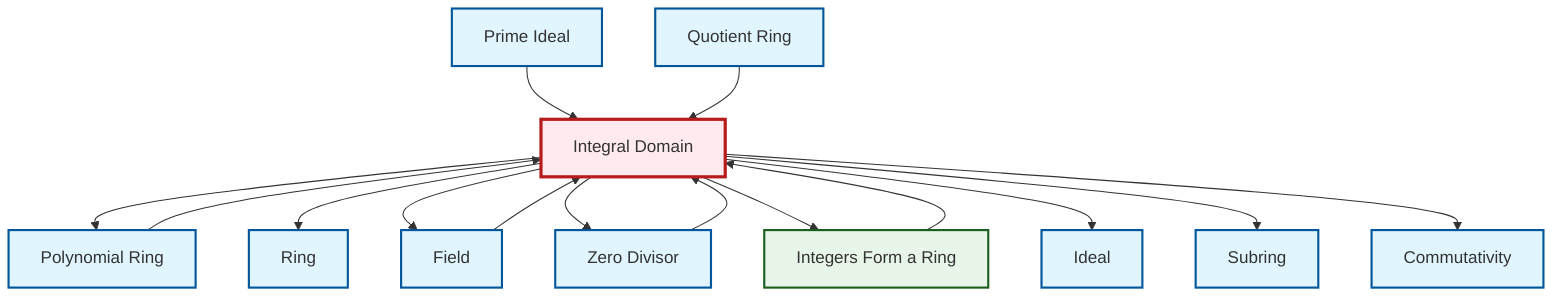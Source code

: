 graph TD
    classDef definition fill:#e1f5fe,stroke:#01579b,stroke-width:2px
    classDef theorem fill:#f3e5f5,stroke:#4a148c,stroke-width:2px
    classDef axiom fill:#fff3e0,stroke:#e65100,stroke-width:2px
    classDef example fill:#e8f5e9,stroke:#1b5e20,stroke-width:2px
    classDef current fill:#ffebee,stroke:#b71c1c,stroke-width:3px
    def-integral-domain["Integral Domain"]:::definition
    def-field["Field"]:::definition
    def-zero-divisor["Zero Divisor"]:::definition
    def-subring["Subring"]:::definition
    def-polynomial-ring["Polynomial Ring"]:::definition
    def-ring["Ring"]:::definition
    ex-integers-ring["Integers Form a Ring"]:::example
    def-commutativity["Commutativity"]:::definition
    def-ideal["Ideal"]:::definition
    def-quotient-ring["Quotient Ring"]:::definition
    def-prime-ideal["Prime Ideal"]:::definition
    def-field --> def-integral-domain
    ex-integers-ring --> def-integral-domain
    def-integral-domain --> def-polynomial-ring
    def-integral-domain --> def-ring
    def-integral-domain --> def-field
    def-prime-ideal --> def-integral-domain
    def-quotient-ring --> def-integral-domain
    def-integral-domain --> def-zero-divisor
    def-integral-domain --> ex-integers-ring
    def-integral-domain --> def-ideal
    def-integral-domain --> def-subring
    def-zero-divisor --> def-integral-domain
    def-integral-domain --> def-commutativity
    def-polynomial-ring --> def-integral-domain
    class def-integral-domain current